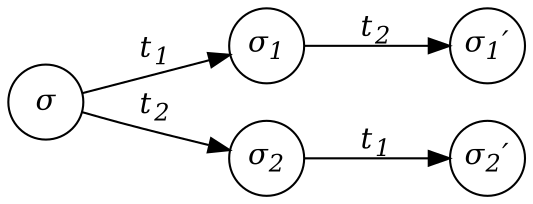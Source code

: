 digraph Independence1 {
    rankdir=LR;
    node [shape=circle, fixedsize=true, fontname="Palatino-Italic"];
    edge [fontname="Palatino-Italic"];
    a [label=<&#963;>];
    b [label=<&#963;<sub>1</sub>>];
    c [label=<&#963;<sub>2</sub>>];
    d [label=<&#963;<sub>1</sub>&#8242;>];
    e [label=<&#963;<sub>2</sub>&#8242;>];
    a -> b [label=<  t<sub>1</sub>  >];
    b -> d [label=<  t<sub>2</sub>  >];
    a -> c [label=<  t<sub>2</sub>  >];
    c -> e [label=<  t<sub>1</sub>  >];
}

